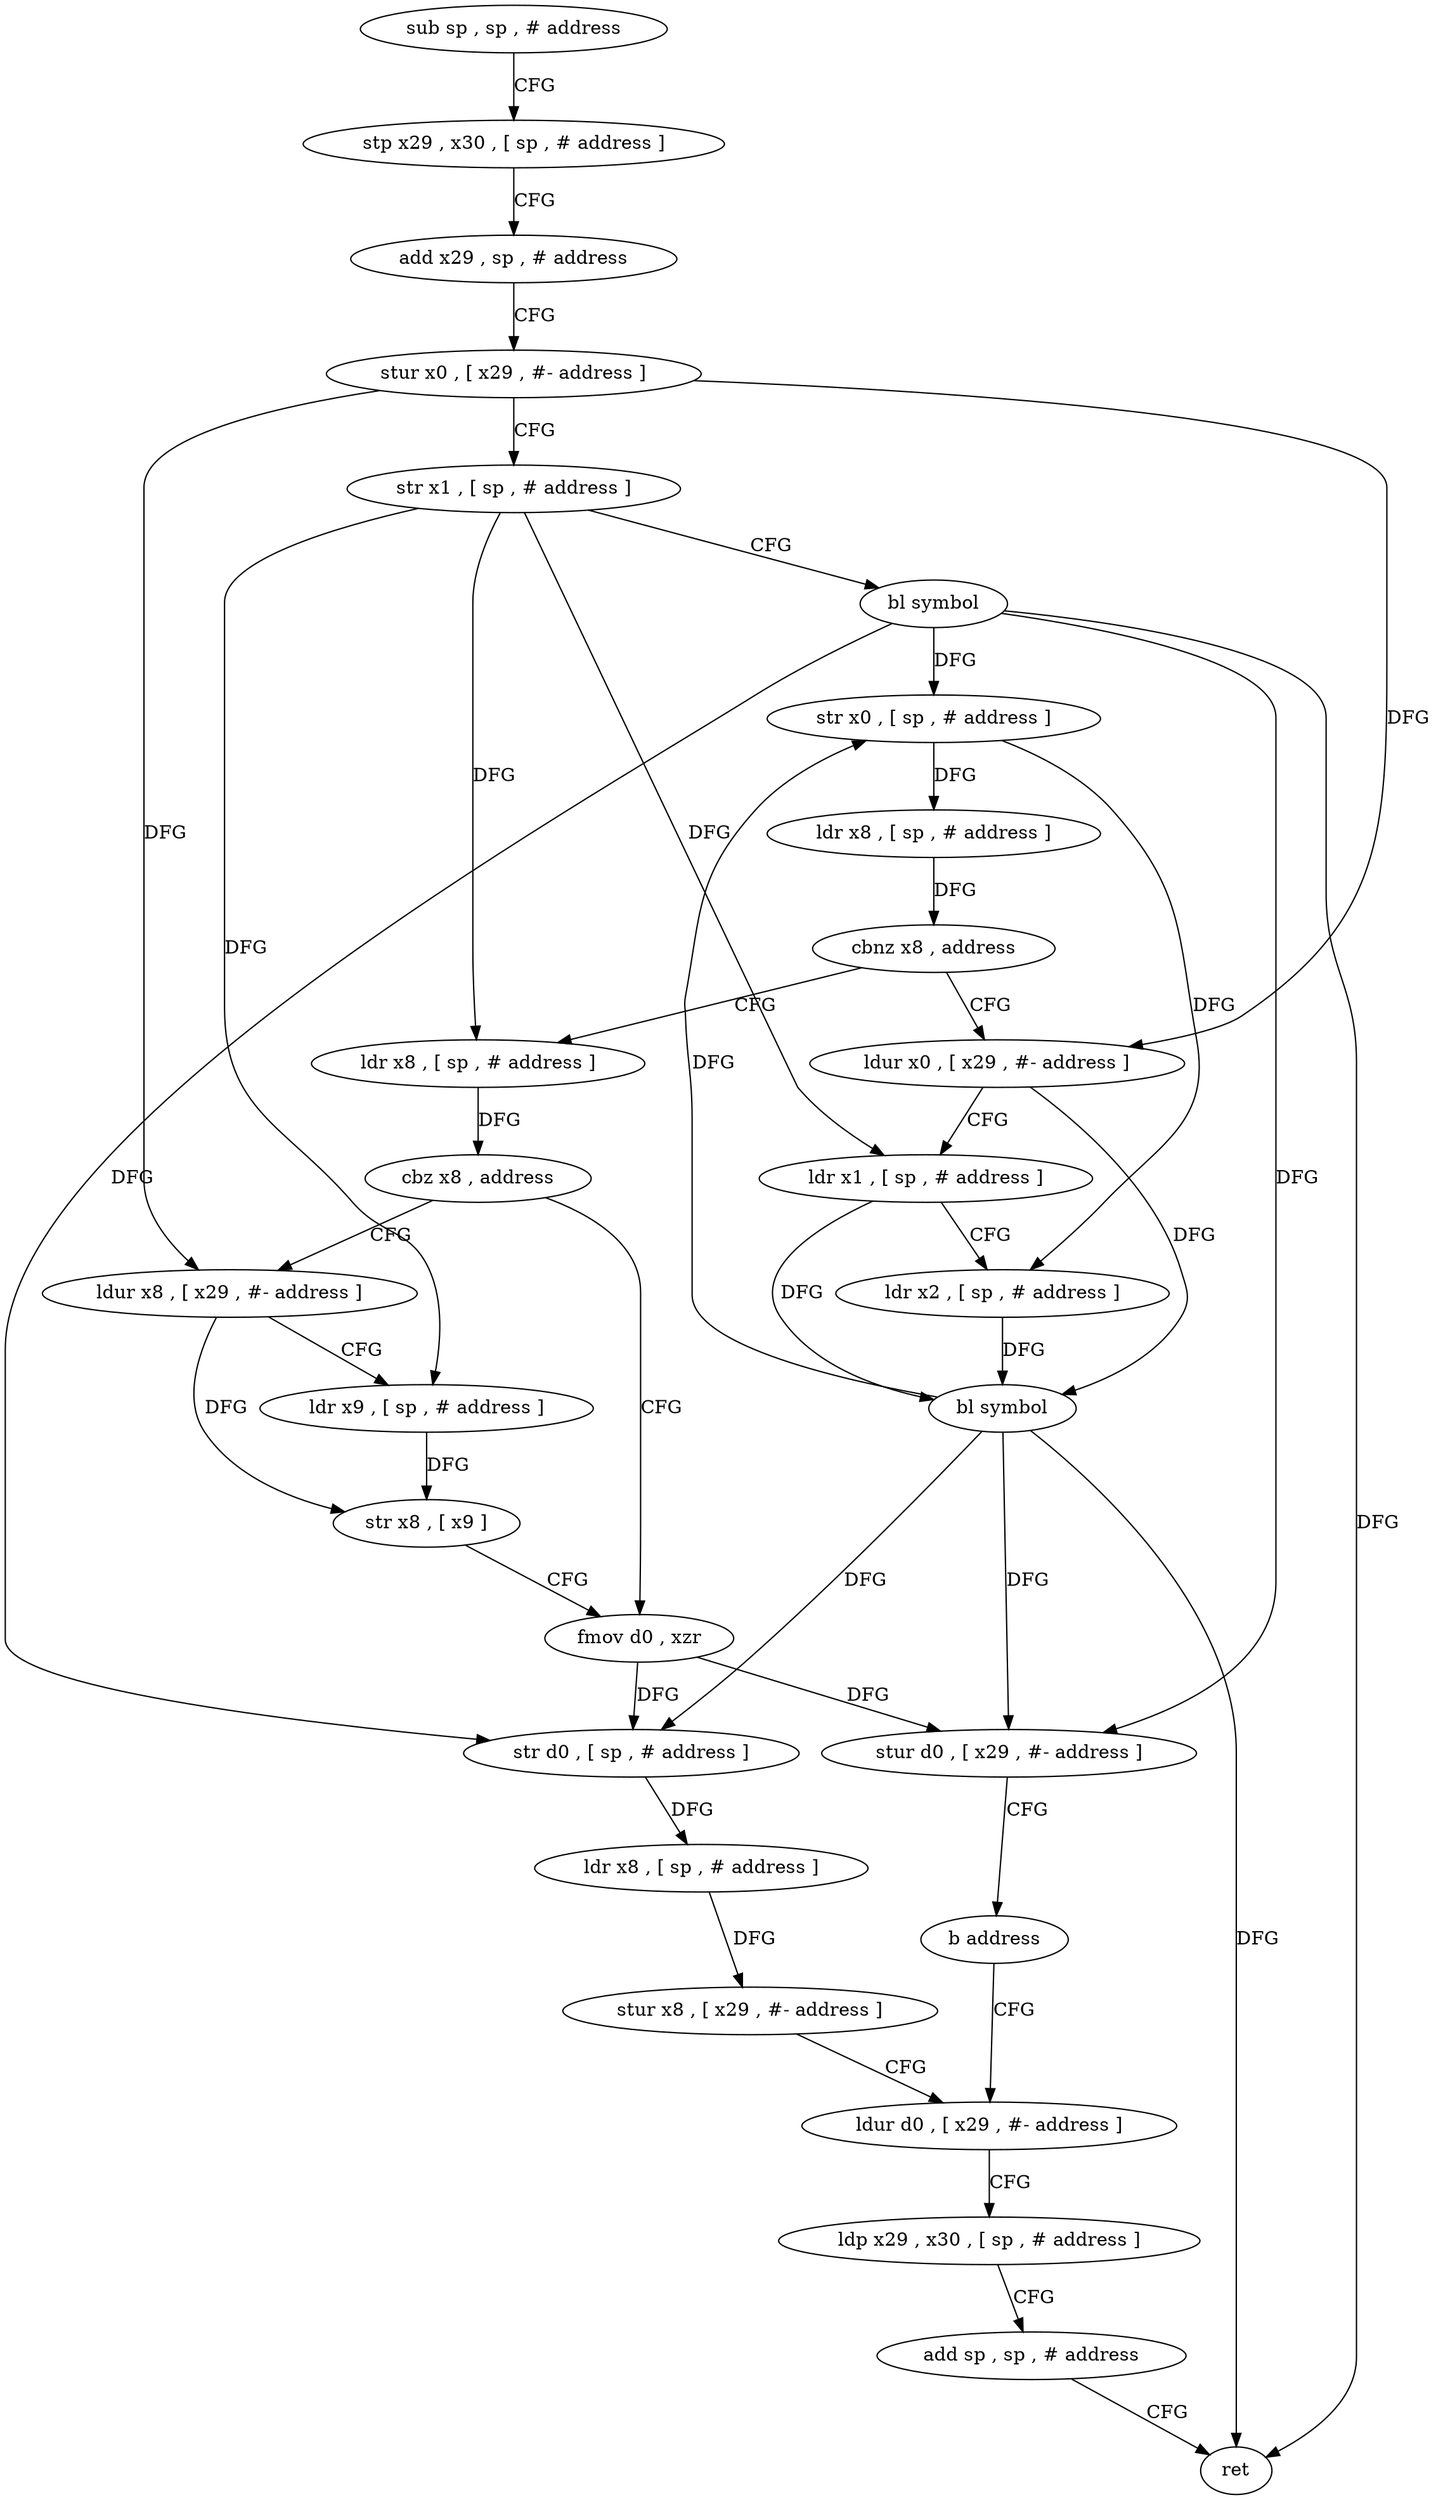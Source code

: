 digraph "func" {
"4233128" [label = "sub sp , sp , # address" ]
"4233132" [label = "stp x29 , x30 , [ sp , # address ]" ]
"4233136" [label = "add x29 , sp , # address" ]
"4233140" [label = "stur x0 , [ x29 , #- address ]" ]
"4233144" [label = "str x1 , [ sp , # address ]" ]
"4233148" [label = "bl symbol" ]
"4233152" [label = "str x0 , [ sp , # address ]" ]
"4233156" [label = "ldr x8 , [ sp , # address ]" ]
"4233160" [label = "cbnz x8 , address" ]
"4233196" [label = "ldur x0 , [ x29 , #- address ]" ]
"4233164" [label = "ldr x8 , [ sp , # address ]" ]
"4233200" [label = "ldr x1 , [ sp , # address ]" ]
"4233204" [label = "ldr x2 , [ sp , # address ]" ]
"4233208" [label = "bl symbol" ]
"4233212" [label = "str d0 , [ sp , # address ]" ]
"4233216" [label = "ldr x8 , [ sp , # address ]" ]
"4233220" [label = "stur x8 , [ x29 , #- address ]" ]
"4233224" [label = "ldur d0 , [ x29 , #- address ]" ]
"4233168" [label = "cbz x8 , address" ]
"4233184" [label = "fmov d0 , xzr" ]
"4233172" [label = "ldur x8 , [ x29 , #- address ]" ]
"4233188" [label = "stur d0 , [ x29 , #- address ]" ]
"4233192" [label = "b address" ]
"4233176" [label = "ldr x9 , [ sp , # address ]" ]
"4233180" [label = "str x8 , [ x9 ]" ]
"4233228" [label = "ldp x29 , x30 , [ sp , # address ]" ]
"4233232" [label = "add sp , sp , # address" ]
"4233236" [label = "ret" ]
"4233128" -> "4233132" [ label = "CFG" ]
"4233132" -> "4233136" [ label = "CFG" ]
"4233136" -> "4233140" [ label = "CFG" ]
"4233140" -> "4233144" [ label = "CFG" ]
"4233140" -> "4233196" [ label = "DFG" ]
"4233140" -> "4233172" [ label = "DFG" ]
"4233144" -> "4233148" [ label = "CFG" ]
"4233144" -> "4233200" [ label = "DFG" ]
"4233144" -> "4233164" [ label = "DFG" ]
"4233144" -> "4233176" [ label = "DFG" ]
"4233148" -> "4233152" [ label = "DFG" ]
"4233148" -> "4233236" [ label = "DFG" ]
"4233148" -> "4233212" [ label = "DFG" ]
"4233148" -> "4233188" [ label = "DFG" ]
"4233152" -> "4233156" [ label = "DFG" ]
"4233152" -> "4233204" [ label = "DFG" ]
"4233156" -> "4233160" [ label = "DFG" ]
"4233160" -> "4233196" [ label = "CFG" ]
"4233160" -> "4233164" [ label = "CFG" ]
"4233196" -> "4233200" [ label = "CFG" ]
"4233196" -> "4233208" [ label = "DFG" ]
"4233164" -> "4233168" [ label = "DFG" ]
"4233200" -> "4233204" [ label = "CFG" ]
"4233200" -> "4233208" [ label = "DFG" ]
"4233204" -> "4233208" [ label = "DFG" ]
"4233208" -> "4233212" [ label = "DFG" ]
"4233208" -> "4233152" [ label = "DFG" ]
"4233208" -> "4233236" [ label = "DFG" ]
"4233208" -> "4233188" [ label = "DFG" ]
"4233212" -> "4233216" [ label = "DFG" ]
"4233216" -> "4233220" [ label = "DFG" ]
"4233220" -> "4233224" [ label = "CFG" ]
"4233224" -> "4233228" [ label = "CFG" ]
"4233168" -> "4233184" [ label = "CFG" ]
"4233168" -> "4233172" [ label = "CFG" ]
"4233184" -> "4233188" [ label = "DFG" ]
"4233184" -> "4233212" [ label = "DFG" ]
"4233172" -> "4233176" [ label = "CFG" ]
"4233172" -> "4233180" [ label = "DFG" ]
"4233188" -> "4233192" [ label = "CFG" ]
"4233192" -> "4233224" [ label = "CFG" ]
"4233176" -> "4233180" [ label = "DFG" ]
"4233180" -> "4233184" [ label = "CFG" ]
"4233228" -> "4233232" [ label = "CFG" ]
"4233232" -> "4233236" [ label = "CFG" ]
}
